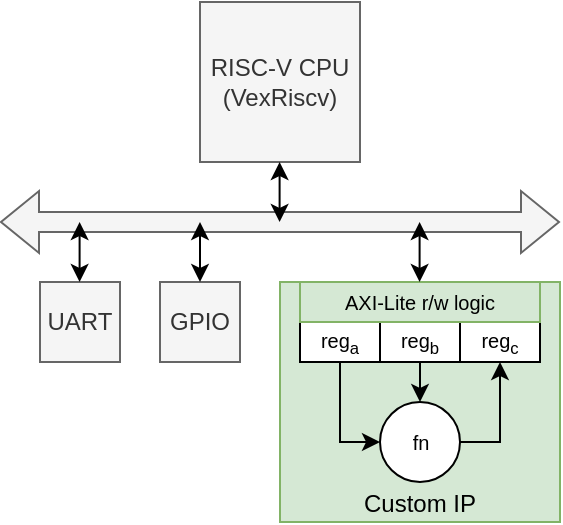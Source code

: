 <mxfile version="26.1.1">
  <diagram name="Page-1" id="nwim_haSEFv7vaK7bJaO">
    <mxGraphModel dx="574" dy="342" grid="1" gridSize="10" guides="1" tooltips="1" connect="1" arrows="1" fold="1" page="1" pageScale="1" pageWidth="827" pageHeight="1169" math="0" shadow="0">
      <root>
        <mxCell id="0" />
        <mxCell id="1" parent="0" />
        <mxCell id="wurbNCqrv07Phs0io2pQ-1" value="RISC-V CPU&lt;br&gt;(VexRiscv)" style="whiteSpace=wrap;html=1;aspect=fixed;fillColor=#f5f5f5;strokeColor=#666666;fontColor=#333333;" vertex="1" parent="1">
          <mxGeometry x="400" y="170" width="80" height="80" as="geometry" />
        </mxCell>
        <mxCell id="wurbNCqrv07Phs0io2pQ-2" value="" style="shape=flexArrow;endArrow=classic;startArrow=classic;html=1;rounded=0;fillColor=#f5f5f5;strokeColor=#666666;" edge="1" parent="1">
          <mxGeometry width="100" height="100" relative="1" as="geometry">
            <mxPoint x="300" y="280" as="sourcePoint" />
            <mxPoint x="580" y="280" as="targetPoint" />
          </mxGeometry>
        </mxCell>
        <mxCell id="wurbNCqrv07Phs0io2pQ-5" value="UART" style="rounded=0;whiteSpace=wrap;html=1;fillColor=#f5f5f5;fontColor=#333333;strokeColor=#666666;" vertex="1" parent="1">
          <mxGeometry x="320" y="310" width="40" height="40" as="geometry" />
        </mxCell>
        <mxCell id="wurbNCqrv07Phs0io2pQ-6" value="GPIO" style="rounded=0;whiteSpace=wrap;html=1;fillColor=#f5f5f5;fontColor=#333333;strokeColor=#666666;" vertex="1" parent="1">
          <mxGeometry x="380" y="310" width="40" height="40" as="geometry" />
        </mxCell>
        <mxCell id="wurbNCqrv07Phs0io2pQ-8" value="Custom IP" style="rounded=0;whiteSpace=wrap;html=1;fillColor=#d5e8d4;strokeColor=#82b366;verticalAlign=bottom;" vertex="1" parent="1">
          <mxGeometry x="440" y="310" width="140" height="120" as="geometry" />
        </mxCell>
        <mxCell id="wurbNCqrv07Phs0io2pQ-9" value="reg&lt;sub&gt;a&lt;/sub&gt;" style="rounded=0;whiteSpace=wrap;html=1;fontSize=10;" vertex="1" parent="1">
          <mxGeometry x="450" y="330" width="40" height="20" as="geometry" />
        </mxCell>
        <mxCell id="wurbNCqrv07Phs0io2pQ-12" value="reg&lt;sub&gt;b&lt;/sub&gt;" style="rounded=0;whiteSpace=wrap;html=1;fontSize=10;" vertex="1" parent="1">
          <mxGeometry x="490" y="330" width="40" height="20" as="geometry" />
        </mxCell>
        <mxCell id="wurbNCqrv07Phs0io2pQ-13" value="reg&lt;sub&gt;c&lt;/sub&gt;" style="rounded=0;whiteSpace=wrap;html=1;fontSize=10;" vertex="1" parent="1">
          <mxGeometry x="530" y="330" width="40" height="20" as="geometry" />
        </mxCell>
        <mxCell id="wurbNCqrv07Phs0io2pQ-15" value="fn" style="shape=mxgraph.electrical.abstract.function;html=1;shadow=0;dashed=0;align=center;strokeWidth=1;fontSize=10;" vertex="1" parent="1">
          <mxGeometry x="490" y="370" width="40" height="40" as="geometry" />
        </mxCell>
        <mxCell id="wurbNCqrv07Phs0io2pQ-16" value="" style="endArrow=classic;html=1;rounded=0;exitX=0.5;exitY=1;exitDx=0;exitDy=0;entryX=0;entryY=0.5;entryDx=0;entryDy=0;entryPerimeter=0;" edge="1" parent="1" source="wurbNCqrv07Phs0io2pQ-9" target="wurbNCqrv07Phs0io2pQ-15">
          <mxGeometry width="50" height="50" relative="1" as="geometry">
            <mxPoint x="390" y="420" as="sourcePoint" />
            <mxPoint x="440" y="370" as="targetPoint" />
            <Array as="points">
              <mxPoint x="470" y="390" />
            </Array>
          </mxGeometry>
        </mxCell>
        <mxCell id="wurbNCqrv07Phs0io2pQ-17" value="" style="endArrow=classic;html=1;rounded=0;exitX=0.5;exitY=1;exitDx=0;exitDy=0;entryX=0.5;entryY=0;entryDx=0;entryDy=0;entryPerimeter=0;" edge="1" parent="1" source="wurbNCqrv07Phs0io2pQ-12" target="wurbNCqrv07Phs0io2pQ-15">
          <mxGeometry width="50" height="50" relative="1" as="geometry">
            <mxPoint x="410" y="430" as="sourcePoint" />
            <mxPoint x="460" y="380" as="targetPoint" />
          </mxGeometry>
        </mxCell>
        <mxCell id="wurbNCqrv07Phs0io2pQ-18" value="" style="endArrow=classic;html=1;rounded=0;exitX=1;exitY=0.5;exitDx=0;exitDy=0;exitPerimeter=0;entryX=0.5;entryY=1;entryDx=0;entryDy=0;" edge="1" parent="1" source="wurbNCqrv07Phs0io2pQ-15" target="wurbNCqrv07Phs0io2pQ-13">
          <mxGeometry width="50" height="50" relative="1" as="geometry">
            <mxPoint x="570" y="420" as="sourcePoint" />
            <mxPoint x="620" y="370" as="targetPoint" />
            <Array as="points">
              <mxPoint x="550" y="390" />
            </Array>
          </mxGeometry>
        </mxCell>
        <mxCell id="wurbNCqrv07Phs0io2pQ-19" value="AXI-Lite r/w logic" style="rounded=0;whiteSpace=wrap;html=1;fontSize=10;fillColor=#d5e8d4;strokeColor=#82b366;" vertex="1" parent="1">
          <mxGeometry x="450" y="310" width="120" height="20" as="geometry" />
        </mxCell>
        <mxCell id="wurbNCqrv07Phs0io2pQ-20" value="" style="endArrow=classic;startArrow=classic;html=1;rounded=0;" edge="1" parent="1">
          <mxGeometry width="50" height="50" relative="1" as="geometry">
            <mxPoint x="339.8" y="280" as="sourcePoint" />
            <mxPoint x="339.8" y="310" as="targetPoint" />
          </mxGeometry>
        </mxCell>
        <mxCell id="wurbNCqrv07Phs0io2pQ-21" value="" style="endArrow=classic;startArrow=classic;html=1;rounded=0;" edge="1" parent="1">
          <mxGeometry width="50" height="50" relative="1" as="geometry">
            <mxPoint x="400" y="280" as="sourcePoint" />
            <mxPoint x="400" y="310" as="targetPoint" />
          </mxGeometry>
        </mxCell>
        <mxCell id="wurbNCqrv07Phs0io2pQ-22" value="" style="endArrow=classic;startArrow=classic;html=1;rounded=0;" edge="1" parent="1">
          <mxGeometry width="50" height="50" relative="1" as="geometry">
            <mxPoint x="439.8" y="250" as="sourcePoint" />
            <mxPoint x="439.8" y="280" as="targetPoint" />
          </mxGeometry>
        </mxCell>
        <mxCell id="wurbNCqrv07Phs0io2pQ-23" value="" style="endArrow=classic;startArrow=classic;html=1;rounded=0;" edge="1" parent="1">
          <mxGeometry width="50" height="50" relative="1" as="geometry">
            <mxPoint x="509.8" y="280" as="sourcePoint" />
            <mxPoint x="509.8" y="310" as="targetPoint" />
          </mxGeometry>
        </mxCell>
      </root>
    </mxGraphModel>
  </diagram>
</mxfile>
